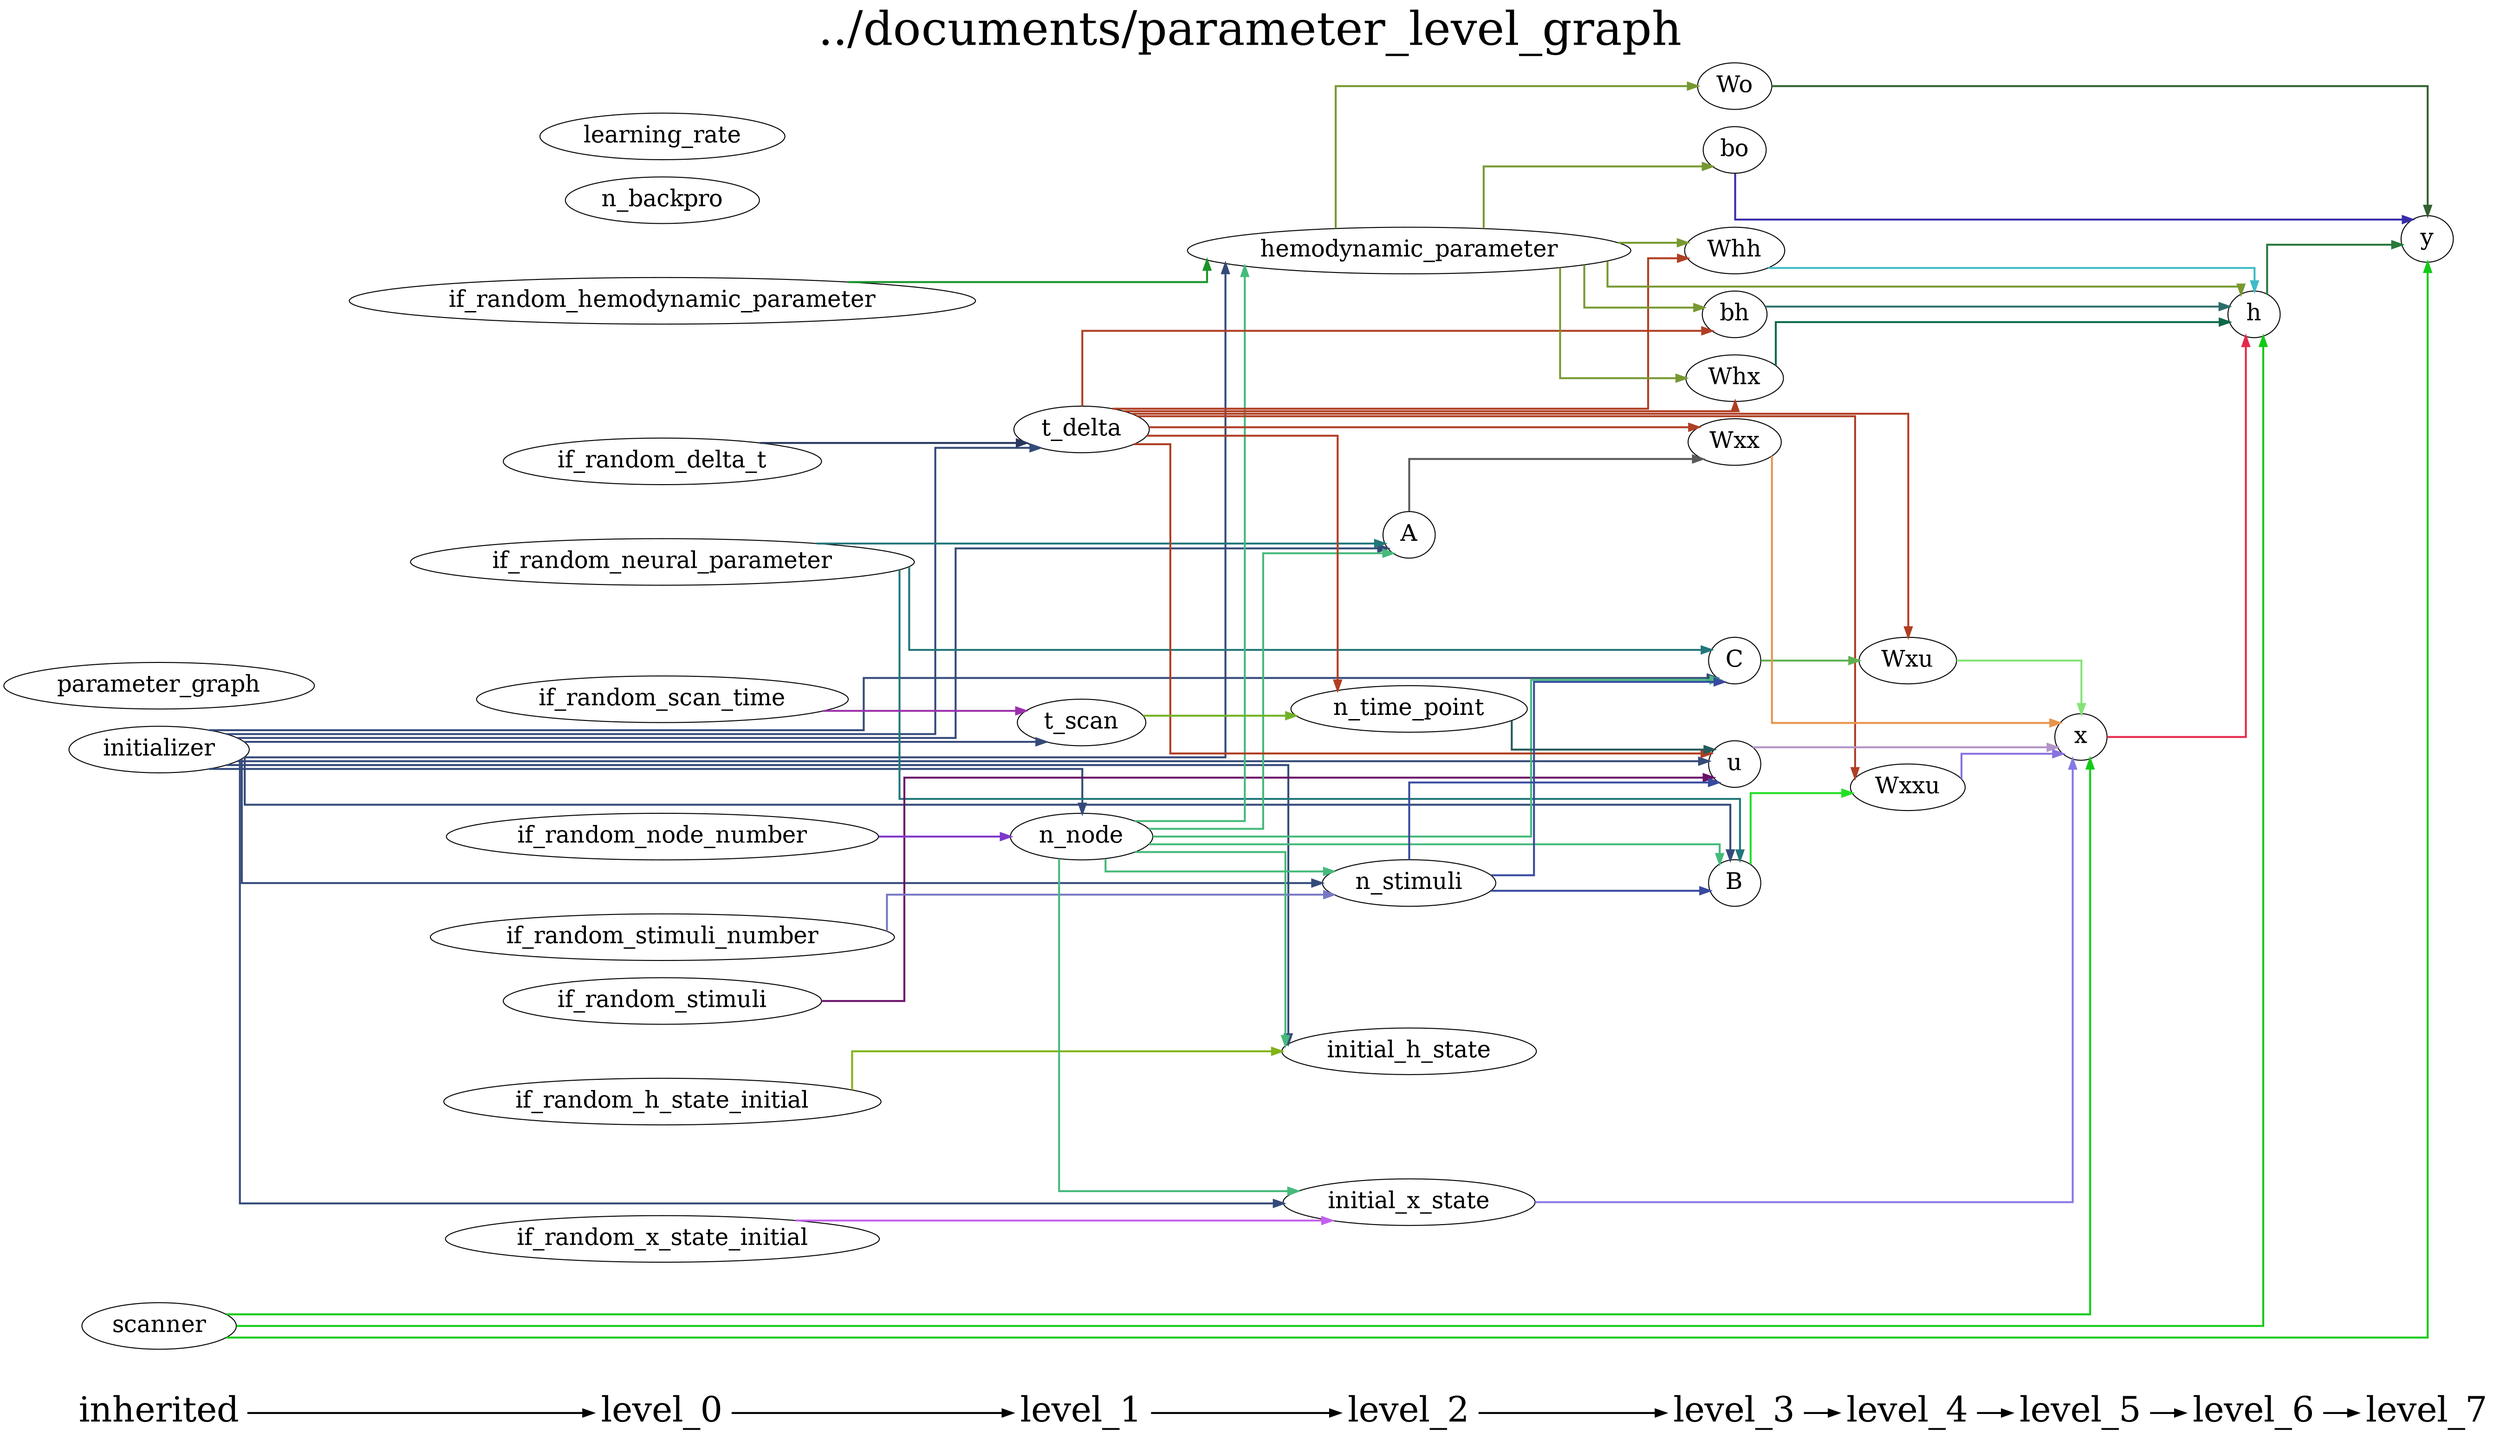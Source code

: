 digraph G {
          splines=ortho;
          fontsize = 48;
          rankdir = "LR";
          node[fontsize=24];
          edge[penwidth=2];
          {
          node [shape=plaintext fontsize=36];
          inherited -> 
          level_0 -> 
          level_1 -> 
          level_2 -> 
          level_3 -> 
          level_4 -> 
          level_5 -> 
          level_6 -> 
          level_7
          }
          {rank = same;
          inherited;
          initializer;
          parameter_graph;
          scanner;
          }
          {rank = same;
          level_0;
          if_random_neural_parameter;
          if_random_hemodynamic_parameter;
          if_random_x_state_initial;
          if_random_h_state_initial;
          if_random_stimuli;
          if_random_node_number;
          if_random_stimuli_number;
          if_random_delta_t;
          if_random_scan_time;
          n_backpro;
          learning_rate;
          }
          {rank = same;
          level_1;
          n_node;
          t_delta;
          t_scan;
          }
          {rank = same;
          level_2;
          n_time_point;
          n_stimuli;
          A;
          hemodynamic_parameter;
          initial_x_state;
          initial_h_state;
          }
          {rank = same;
          level_3;
          u;
          B;
          C;
          Wxx;
          Whx;
          Whh;
          bh;
          Wo;
          bo;
          }
          {rank = same;
          level_4;
          Wxxu;
          Wxu;
          }
          {rank = same;
          level_5;
          x;
          }
          {rank = same;
          level_6;
          h;
          }
          {rank = same;
          level_7;
          y;
          }
          h -> y [color="#27793C"];
          Wo -> y [color="#316131"];
          u -> x [color="#B394C7"];
          if_random_node_number -> n_node [color="#8038CA"];
          if_random_neural_parameter -> B [color="#22777A"];
          if_random_neural_parameter -> A [color="#22777A"];
          if_random_neural_parameter -> C [color="#22777A"];
          y ;
          bo -> y [color="#392CAB"];
          Whx -> h [color="#0A6949"];
          B -> Wxxu [color="#22E024"];
          initializer -> u [color="#344A79"];
          initializer -> B [color="#344A79"];
          initializer -> n_node [color="#344A79"];
          initializer -> hemodynamic_parameter [color="#344A79"];
          initializer -> A [color="#344A79"];
          initializer -> C [color="#344A79"];
          initializer -> initial_h_state [color="#344A79"];
          initializer -> initial_x_state [color="#344A79"];
          initializer -> t_scan [color="#344A79"];
          initializer -> t_delta [color="#344A79"];
          initializer -> n_stimuli [color="#344A79"];
          if_random_stimuli -> u [color="#6B1068"];
          Whh -> h [color="#3EBBC9"];
          scanner -> y [color="#12CA17"];
          scanner -> h [color="#12CA17"];
          scanner -> x [color="#12CA17"];
          hemodynamic_parameter -> Wo [color="#779931"];
          hemodynamic_parameter -> h [color="#779931"];
          hemodynamic_parameter -> Whx [color="#779931"];
          hemodynamic_parameter -> Whh [color="#779931"];
          hemodynamic_parameter -> bh [color="#779931"];
          hemodynamic_parameter -> bo [color="#779931"];
          A -> Wxx [color="#585A5A"];
          if_random_hemodynamic_parameter -> hemodynamic_parameter [color="#199428"];
          if_random_scan_time -> t_scan [color="#9C30AB"];
          if_random_delta_t -> t_delta [color="#28385B"];
          learning_rate ;
          x -> h [color="#E6284A"];
          bh -> h [color="#2B6E69"];
          Wxu -> x [color="#83E475"];
          C -> Wxu [color="#5EB151"];
          initial_h_state ;
          n_backpro ;
          if_random_h_state_initial -> initial_h_state [color="#81B317"];
          n_node -> B [color="#45BA7A"];
          n_node -> hemodynamic_parameter [color="#45BA7A"];
          n_node -> A [color="#45BA7A"];
          n_node -> C [color="#45BA7A"];
          n_node -> initial_h_state [color="#45BA7A"];
          n_node -> initial_x_state [color="#45BA7A"];
          n_node -> n_stimuli [color="#45BA7A"];
          if_random_stimuli_number -> n_stimuli [color="#7777C4"];
          if_random_x_state_initial -> initial_x_state [color="#C460EC"];
          Wxxu -> x [color="#8A71E0"];
          initial_x_state -> x [color="#8679E7"];
          t_scan -> n_time_point [color="#73B127"];
          t_delta -> Wxxu [color="#B03E23"];
          t_delta -> u [color="#B03E23"];
          t_delta -> Whx [color="#B03E23"];
          t_delta -> Whh [color="#B03E23"];
          t_delta -> bh [color="#B03E23"];
          t_delta -> Wxu [color="#B03E23"];
          t_delta -> Wxx [color="#B03E23"];
          t_delta -> n_time_point [color="#B03E23"];
          parameter_graph ;
          Wxx -> x [color="#E7944C"];
          n_stimuli -> u [color="#374AA0"];
          n_stimuli -> B [color="#374AA0"];
          n_stimuli -> C [color="#374AA0"];
          n_time_point -> u [color="#255C59"];
          labelloc = "t";
          label = "../documents/parameter_level_graph";
}
